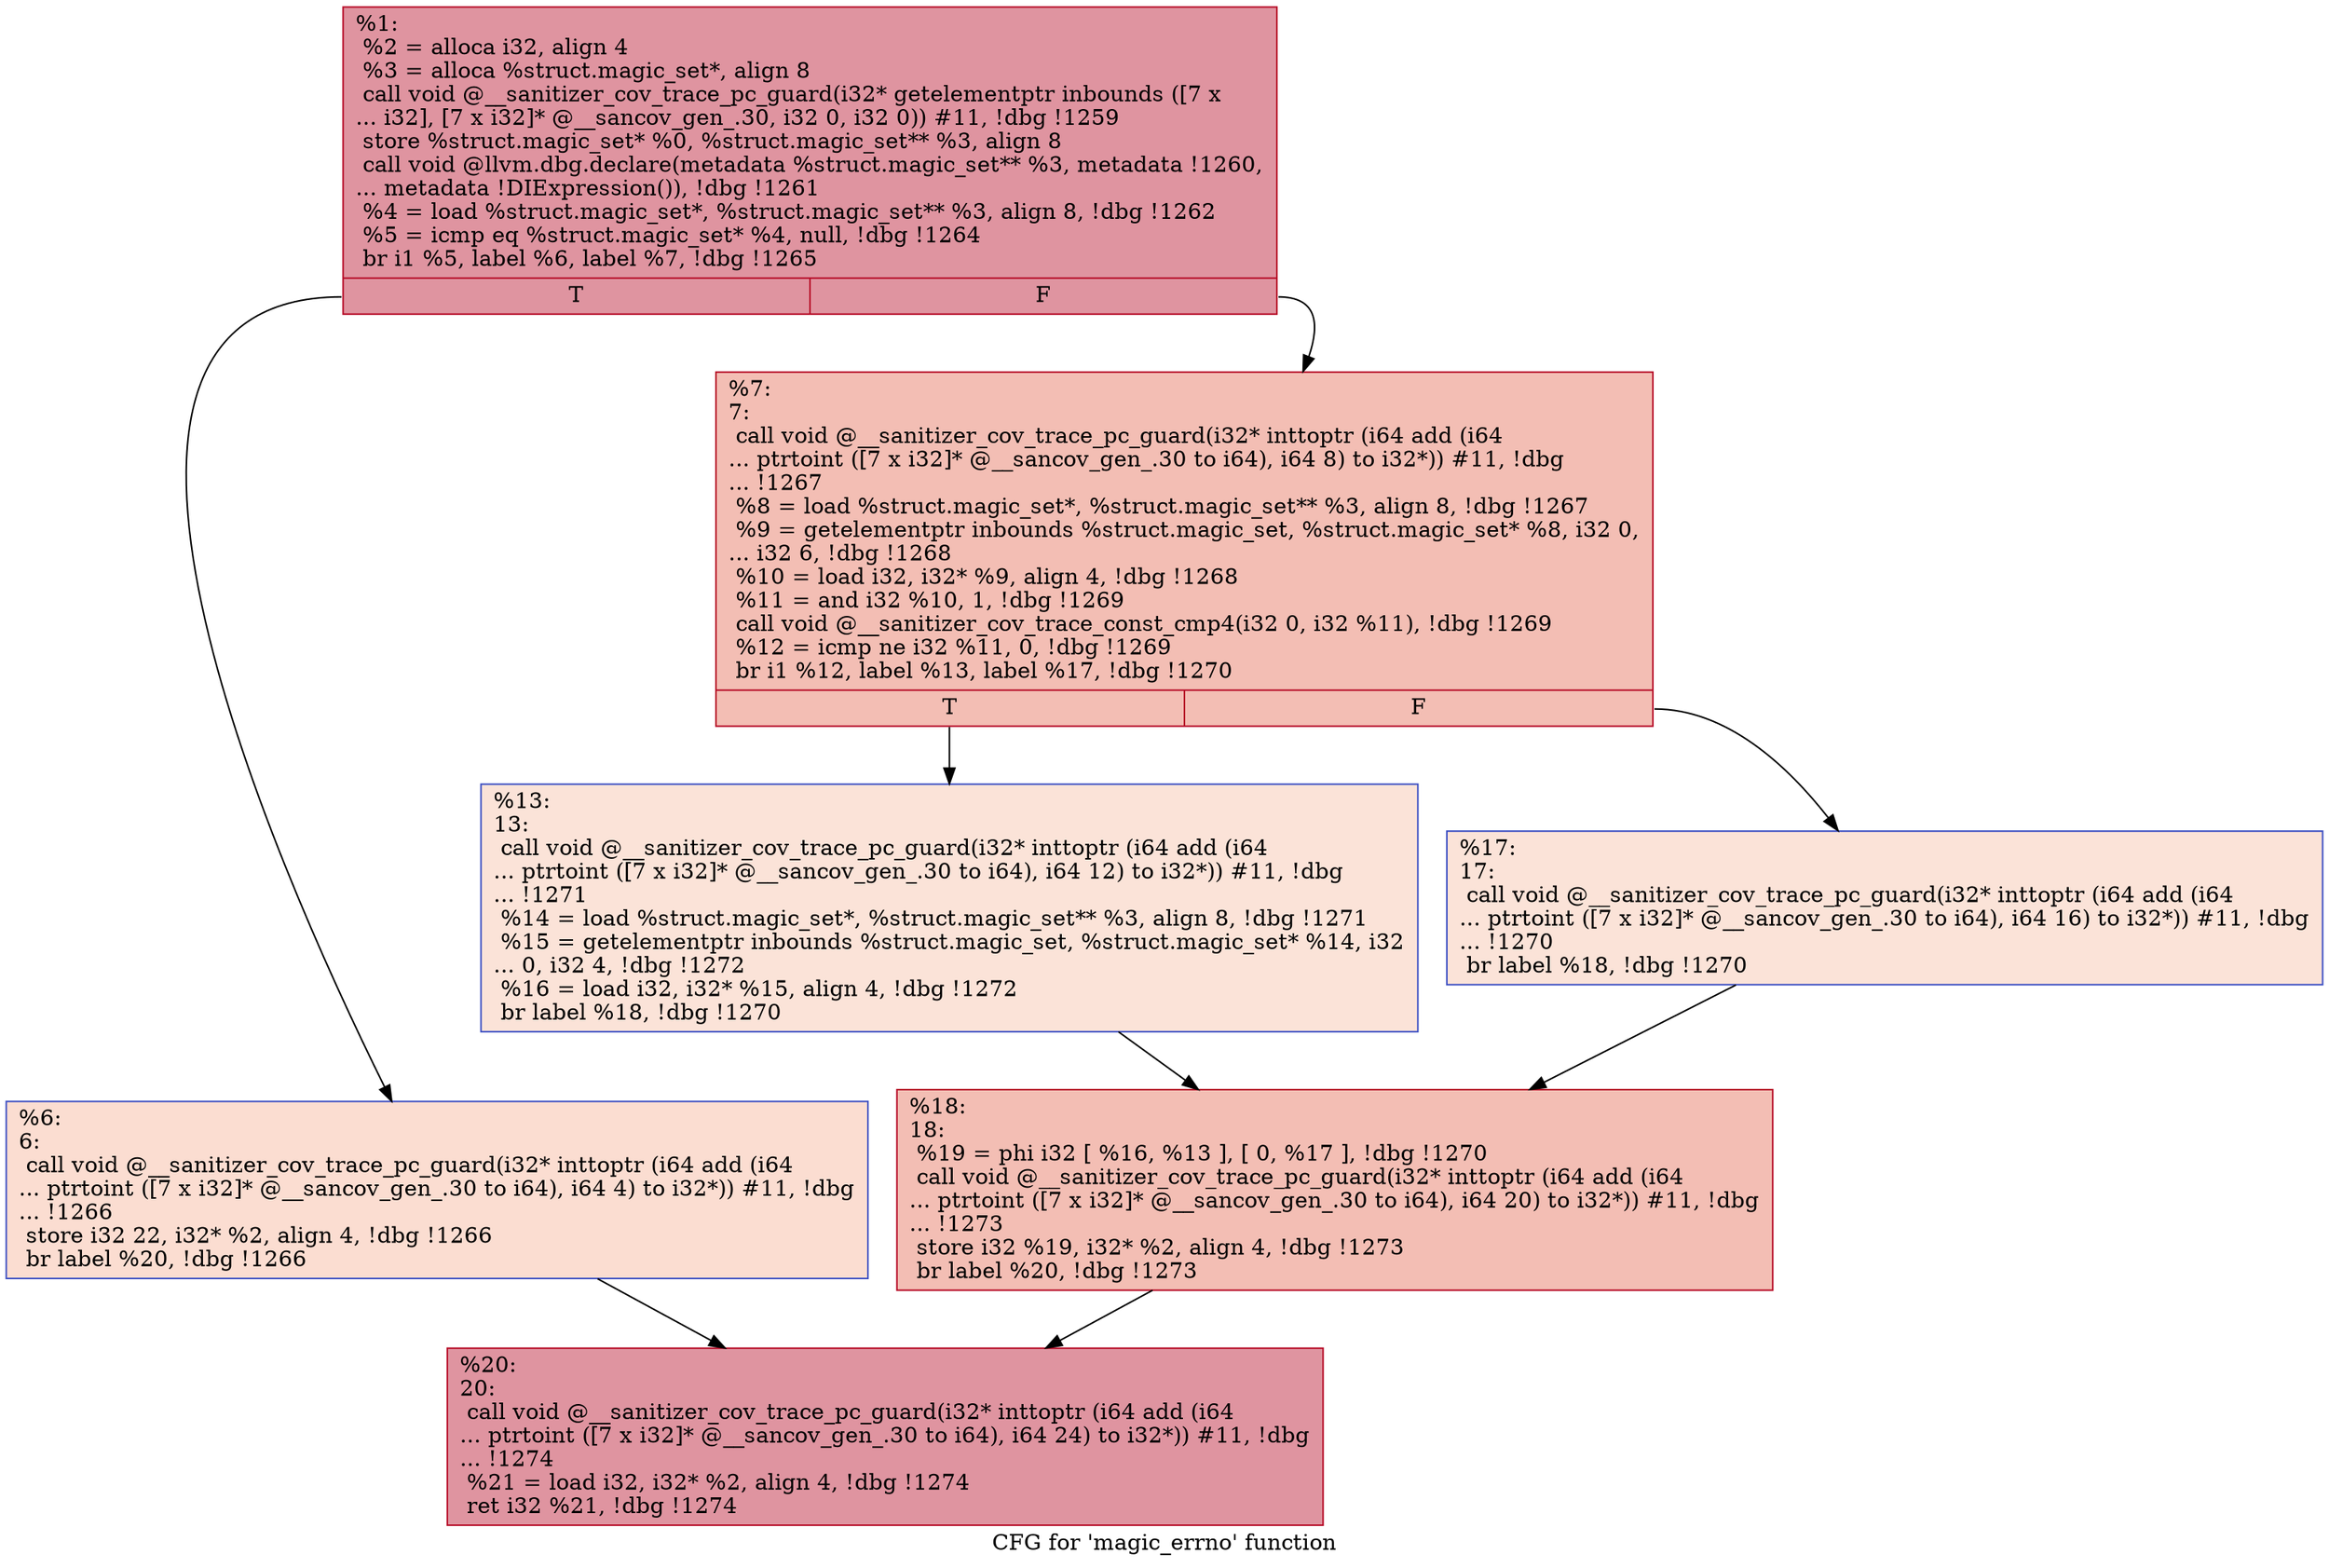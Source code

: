 digraph "CFG for 'magic_errno' function" {
	label="CFG for 'magic_errno' function";

	Node0x564cce1ab1c0 [shape=record,color="#b70d28ff", style=filled, fillcolor="#b70d2870",label="{%1:\l  %2 = alloca i32, align 4\l  %3 = alloca %struct.magic_set*, align 8\l  call void @__sanitizer_cov_trace_pc_guard(i32* getelementptr inbounds ([7 x\l... i32], [7 x i32]* @__sancov_gen_.30, i32 0, i32 0)) #11, !dbg !1259\l  store %struct.magic_set* %0, %struct.magic_set** %3, align 8\l  call void @llvm.dbg.declare(metadata %struct.magic_set** %3, metadata !1260,\l... metadata !DIExpression()), !dbg !1261\l  %4 = load %struct.magic_set*, %struct.magic_set** %3, align 8, !dbg !1262\l  %5 = icmp eq %struct.magic_set* %4, null, !dbg !1264\l  br i1 %5, label %6, label %7, !dbg !1265\l|{<s0>T|<s1>F}}"];
	Node0x564cce1ab1c0:s0 -> Node0x564cce1ab240;
	Node0x564cce1ab1c0:s1 -> Node0x564cce1ab290;
	Node0x564cce1ab240 [shape=record,color="#3d50c3ff", style=filled, fillcolor="#f7b39670",label="{%6:\l6:                                                \l  call void @__sanitizer_cov_trace_pc_guard(i32* inttoptr (i64 add (i64\l... ptrtoint ([7 x i32]* @__sancov_gen_.30 to i64), i64 4) to i32*)) #11, !dbg\l... !1266\l  store i32 22, i32* %2, align 4, !dbg !1266\l  br label %20, !dbg !1266\l}"];
	Node0x564cce1ab240 -> Node0x564cce1ab3d0;
	Node0x564cce1ab290 [shape=record,color="#b70d28ff", style=filled, fillcolor="#e36c5570",label="{%7:\l7:                                                \l  call void @__sanitizer_cov_trace_pc_guard(i32* inttoptr (i64 add (i64\l... ptrtoint ([7 x i32]* @__sancov_gen_.30 to i64), i64 8) to i32*)) #11, !dbg\l... !1267\l  %8 = load %struct.magic_set*, %struct.magic_set** %3, align 8, !dbg !1267\l  %9 = getelementptr inbounds %struct.magic_set, %struct.magic_set* %8, i32 0,\l... i32 6, !dbg !1268\l  %10 = load i32, i32* %9, align 4, !dbg !1268\l  %11 = and i32 %10, 1, !dbg !1269\l  call void @__sanitizer_cov_trace_const_cmp4(i32 0, i32 %11), !dbg !1269\l  %12 = icmp ne i32 %11, 0, !dbg !1269\l  br i1 %12, label %13, label %17, !dbg !1270\l|{<s0>T|<s1>F}}"];
	Node0x564cce1ab290:s0 -> Node0x564cce1ab2e0;
	Node0x564cce1ab290:s1 -> Node0x564cce1ab330;
	Node0x564cce1ab2e0 [shape=record,color="#3d50c3ff", style=filled, fillcolor="#f6bfa670",label="{%13:\l13:                                               \l  call void @__sanitizer_cov_trace_pc_guard(i32* inttoptr (i64 add (i64\l... ptrtoint ([7 x i32]* @__sancov_gen_.30 to i64), i64 12) to i32*)) #11, !dbg\l... !1271\l  %14 = load %struct.magic_set*, %struct.magic_set** %3, align 8, !dbg !1271\l  %15 = getelementptr inbounds %struct.magic_set, %struct.magic_set* %14, i32\l... 0, i32 4, !dbg !1272\l  %16 = load i32, i32* %15, align 4, !dbg !1272\l  br label %18, !dbg !1270\l}"];
	Node0x564cce1ab2e0 -> Node0x564cce1ab380;
	Node0x564cce1ab330 [shape=record,color="#3d50c3ff", style=filled, fillcolor="#f6bfa670",label="{%17:\l17:                                               \l  call void @__sanitizer_cov_trace_pc_guard(i32* inttoptr (i64 add (i64\l... ptrtoint ([7 x i32]* @__sancov_gen_.30 to i64), i64 16) to i32*)) #11, !dbg\l... !1270\l  br label %18, !dbg !1270\l}"];
	Node0x564cce1ab330 -> Node0x564cce1ab380;
	Node0x564cce1ab380 [shape=record,color="#b70d28ff", style=filled, fillcolor="#e36c5570",label="{%18:\l18:                                               \l  %19 = phi i32 [ %16, %13 ], [ 0, %17 ], !dbg !1270\l  call void @__sanitizer_cov_trace_pc_guard(i32* inttoptr (i64 add (i64\l... ptrtoint ([7 x i32]* @__sancov_gen_.30 to i64), i64 20) to i32*)) #11, !dbg\l... !1273\l  store i32 %19, i32* %2, align 4, !dbg !1273\l  br label %20, !dbg !1273\l}"];
	Node0x564cce1ab380 -> Node0x564cce1ab3d0;
	Node0x564cce1ab3d0 [shape=record,color="#b70d28ff", style=filled, fillcolor="#b70d2870",label="{%20:\l20:                                               \l  call void @__sanitizer_cov_trace_pc_guard(i32* inttoptr (i64 add (i64\l... ptrtoint ([7 x i32]* @__sancov_gen_.30 to i64), i64 24) to i32*)) #11, !dbg\l... !1274\l  %21 = load i32, i32* %2, align 4, !dbg !1274\l  ret i32 %21, !dbg !1274\l}"];
}
